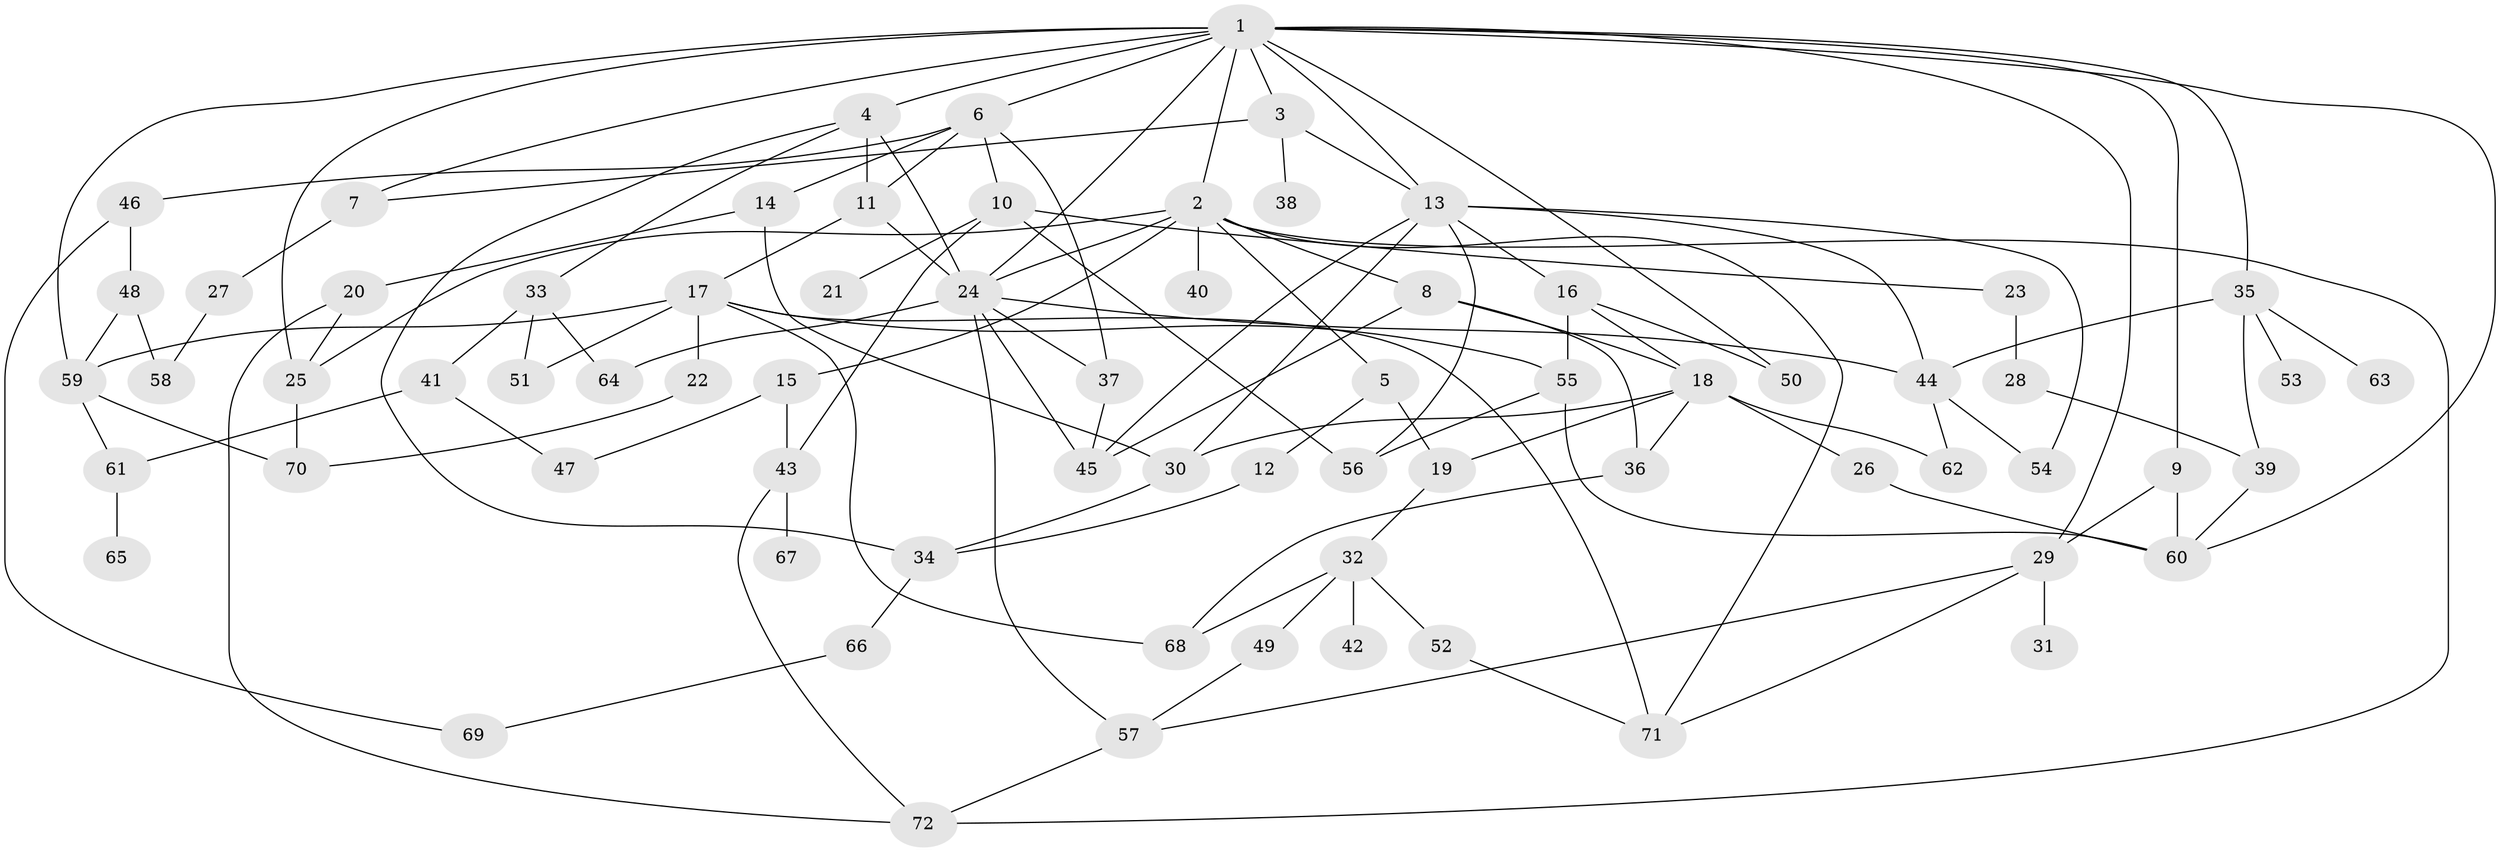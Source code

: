 // original degree distribution, {5: 0.08333333333333333, 8: 0.006944444444444444, 6: 0.041666666666666664, 4: 0.1527777777777778, 3: 0.2361111111111111, 2: 0.2708333333333333, 1: 0.20833333333333334}
// Generated by graph-tools (version 1.1) at 2025/34/03/09/25 02:34:12]
// undirected, 72 vertices, 125 edges
graph export_dot {
graph [start="1"]
  node [color=gray90,style=filled];
  1;
  2;
  3;
  4;
  5;
  6;
  7;
  8;
  9;
  10;
  11;
  12;
  13;
  14;
  15;
  16;
  17;
  18;
  19;
  20;
  21;
  22;
  23;
  24;
  25;
  26;
  27;
  28;
  29;
  30;
  31;
  32;
  33;
  34;
  35;
  36;
  37;
  38;
  39;
  40;
  41;
  42;
  43;
  44;
  45;
  46;
  47;
  48;
  49;
  50;
  51;
  52;
  53;
  54;
  55;
  56;
  57;
  58;
  59;
  60;
  61;
  62;
  63;
  64;
  65;
  66;
  67;
  68;
  69;
  70;
  71;
  72;
  1 -- 2 [weight=1.0];
  1 -- 3 [weight=1.0];
  1 -- 4 [weight=1.0];
  1 -- 6 [weight=1.0];
  1 -- 7 [weight=1.0];
  1 -- 9 [weight=1.0];
  1 -- 13 [weight=1.0];
  1 -- 24 [weight=1.0];
  1 -- 25 [weight=1.0];
  1 -- 29 [weight=1.0];
  1 -- 35 [weight=1.0];
  1 -- 50 [weight=1.0];
  1 -- 59 [weight=1.0];
  1 -- 60 [weight=1.0];
  2 -- 5 [weight=1.0];
  2 -- 8 [weight=1.0];
  2 -- 15 [weight=1.0];
  2 -- 24 [weight=2.0];
  2 -- 25 [weight=2.0];
  2 -- 40 [weight=5.0];
  2 -- 71 [weight=1.0];
  2 -- 72 [weight=1.0];
  3 -- 7 [weight=1.0];
  3 -- 13 [weight=1.0];
  3 -- 38 [weight=1.0];
  4 -- 11 [weight=1.0];
  4 -- 24 [weight=1.0];
  4 -- 33 [weight=1.0];
  4 -- 34 [weight=1.0];
  5 -- 12 [weight=1.0];
  5 -- 19 [weight=1.0];
  6 -- 10 [weight=1.0];
  6 -- 11 [weight=1.0];
  6 -- 14 [weight=1.0];
  6 -- 37 [weight=1.0];
  6 -- 46 [weight=1.0];
  7 -- 27 [weight=1.0];
  8 -- 18 [weight=2.0];
  8 -- 36 [weight=1.0];
  8 -- 45 [weight=1.0];
  9 -- 29 [weight=1.0];
  9 -- 60 [weight=1.0];
  10 -- 21 [weight=1.0];
  10 -- 23 [weight=1.0];
  10 -- 43 [weight=1.0];
  10 -- 56 [weight=1.0];
  11 -- 17 [weight=1.0];
  11 -- 24 [weight=1.0];
  12 -- 34 [weight=1.0];
  13 -- 16 [weight=1.0];
  13 -- 30 [weight=1.0];
  13 -- 44 [weight=1.0];
  13 -- 45 [weight=1.0];
  13 -- 54 [weight=1.0];
  13 -- 56 [weight=1.0];
  14 -- 20 [weight=1.0];
  14 -- 30 [weight=1.0];
  15 -- 43 [weight=1.0];
  15 -- 47 [weight=1.0];
  16 -- 18 [weight=1.0];
  16 -- 50 [weight=1.0];
  16 -- 55 [weight=2.0];
  17 -- 22 [weight=1.0];
  17 -- 51 [weight=1.0];
  17 -- 55 [weight=1.0];
  17 -- 59 [weight=1.0];
  17 -- 68 [weight=1.0];
  17 -- 71 [weight=1.0];
  18 -- 19 [weight=1.0];
  18 -- 26 [weight=1.0];
  18 -- 30 [weight=1.0];
  18 -- 36 [weight=1.0];
  18 -- 62 [weight=1.0];
  19 -- 32 [weight=1.0];
  20 -- 25 [weight=1.0];
  20 -- 72 [weight=1.0];
  22 -- 70 [weight=1.0];
  23 -- 28 [weight=1.0];
  24 -- 37 [weight=1.0];
  24 -- 44 [weight=1.0];
  24 -- 45 [weight=1.0];
  24 -- 57 [weight=1.0];
  24 -- 64 [weight=1.0];
  25 -- 70 [weight=1.0];
  26 -- 60 [weight=1.0];
  27 -- 58 [weight=1.0];
  28 -- 39 [weight=1.0];
  29 -- 31 [weight=1.0];
  29 -- 57 [weight=1.0];
  29 -- 71 [weight=1.0];
  30 -- 34 [weight=1.0];
  32 -- 42 [weight=1.0];
  32 -- 49 [weight=1.0];
  32 -- 52 [weight=1.0];
  32 -- 68 [weight=1.0];
  33 -- 41 [weight=2.0];
  33 -- 51 [weight=1.0];
  33 -- 64 [weight=1.0];
  34 -- 66 [weight=1.0];
  35 -- 39 [weight=1.0];
  35 -- 44 [weight=1.0];
  35 -- 53 [weight=1.0];
  35 -- 63 [weight=1.0];
  36 -- 68 [weight=1.0];
  37 -- 45 [weight=1.0];
  39 -- 60 [weight=1.0];
  41 -- 47 [weight=1.0];
  41 -- 61 [weight=1.0];
  43 -- 67 [weight=1.0];
  43 -- 72 [weight=1.0];
  44 -- 54 [weight=1.0];
  44 -- 62 [weight=1.0];
  46 -- 48 [weight=1.0];
  46 -- 69 [weight=1.0];
  48 -- 58 [weight=1.0];
  48 -- 59 [weight=1.0];
  49 -- 57 [weight=1.0];
  52 -- 71 [weight=1.0];
  55 -- 56 [weight=1.0];
  55 -- 60 [weight=1.0];
  57 -- 72 [weight=1.0];
  59 -- 61 [weight=1.0];
  59 -- 70 [weight=1.0];
  61 -- 65 [weight=1.0];
  66 -- 69 [weight=1.0];
}
